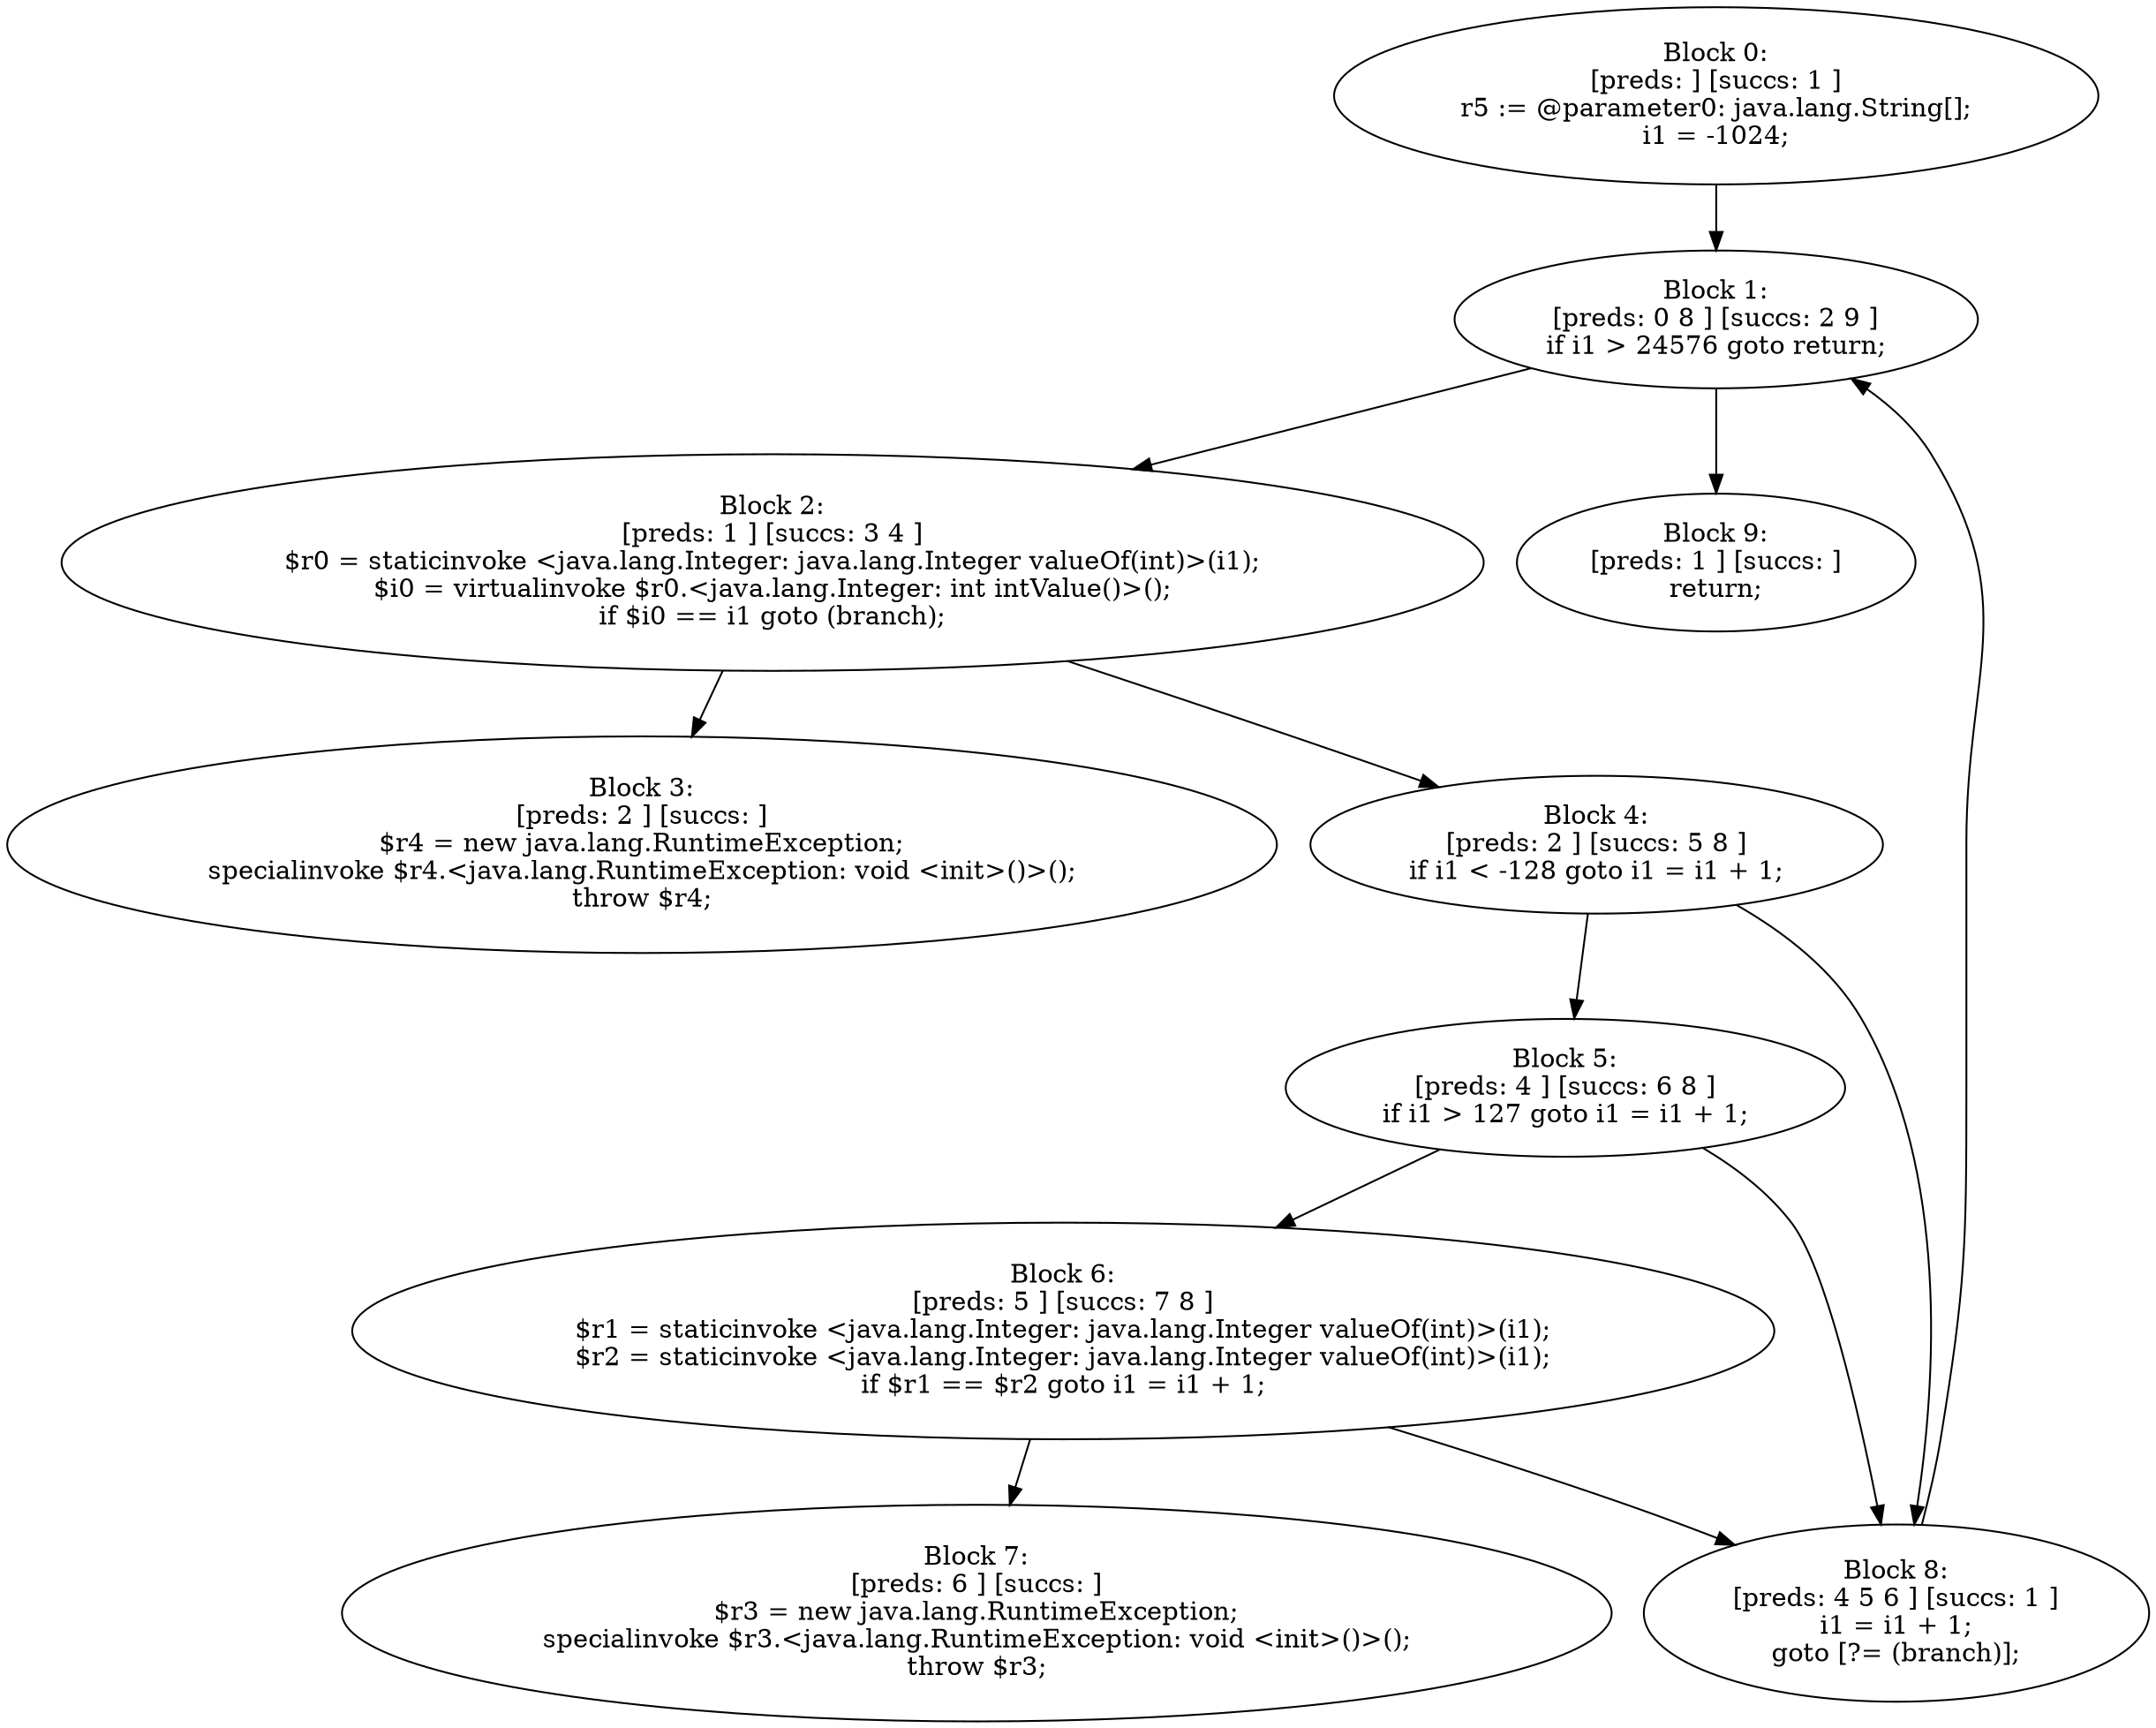 digraph "unitGraph" {
    "Block 0:
[preds: ] [succs: 1 ]
r5 := @parameter0: java.lang.String[];
i1 = -1024;
"
    "Block 1:
[preds: 0 8 ] [succs: 2 9 ]
if i1 > 24576 goto return;
"
    "Block 2:
[preds: 1 ] [succs: 3 4 ]
$r0 = staticinvoke <java.lang.Integer: java.lang.Integer valueOf(int)>(i1);
$i0 = virtualinvoke $r0.<java.lang.Integer: int intValue()>();
if $i0 == i1 goto (branch);
"
    "Block 3:
[preds: 2 ] [succs: ]
$r4 = new java.lang.RuntimeException;
specialinvoke $r4.<java.lang.RuntimeException: void <init>()>();
throw $r4;
"
    "Block 4:
[preds: 2 ] [succs: 5 8 ]
if i1 < -128 goto i1 = i1 + 1;
"
    "Block 5:
[preds: 4 ] [succs: 6 8 ]
if i1 > 127 goto i1 = i1 + 1;
"
    "Block 6:
[preds: 5 ] [succs: 7 8 ]
$r1 = staticinvoke <java.lang.Integer: java.lang.Integer valueOf(int)>(i1);
$r2 = staticinvoke <java.lang.Integer: java.lang.Integer valueOf(int)>(i1);
if $r1 == $r2 goto i1 = i1 + 1;
"
    "Block 7:
[preds: 6 ] [succs: ]
$r3 = new java.lang.RuntimeException;
specialinvoke $r3.<java.lang.RuntimeException: void <init>()>();
throw $r3;
"
    "Block 8:
[preds: 4 5 6 ] [succs: 1 ]
i1 = i1 + 1;
goto [?= (branch)];
"
    "Block 9:
[preds: 1 ] [succs: ]
return;
"
    "Block 0:
[preds: ] [succs: 1 ]
r5 := @parameter0: java.lang.String[];
i1 = -1024;
"->"Block 1:
[preds: 0 8 ] [succs: 2 9 ]
if i1 > 24576 goto return;
";
    "Block 1:
[preds: 0 8 ] [succs: 2 9 ]
if i1 > 24576 goto return;
"->"Block 2:
[preds: 1 ] [succs: 3 4 ]
$r0 = staticinvoke <java.lang.Integer: java.lang.Integer valueOf(int)>(i1);
$i0 = virtualinvoke $r0.<java.lang.Integer: int intValue()>();
if $i0 == i1 goto (branch);
";
    "Block 1:
[preds: 0 8 ] [succs: 2 9 ]
if i1 > 24576 goto return;
"->"Block 9:
[preds: 1 ] [succs: ]
return;
";
    "Block 2:
[preds: 1 ] [succs: 3 4 ]
$r0 = staticinvoke <java.lang.Integer: java.lang.Integer valueOf(int)>(i1);
$i0 = virtualinvoke $r0.<java.lang.Integer: int intValue()>();
if $i0 == i1 goto (branch);
"->"Block 3:
[preds: 2 ] [succs: ]
$r4 = new java.lang.RuntimeException;
specialinvoke $r4.<java.lang.RuntimeException: void <init>()>();
throw $r4;
";
    "Block 2:
[preds: 1 ] [succs: 3 4 ]
$r0 = staticinvoke <java.lang.Integer: java.lang.Integer valueOf(int)>(i1);
$i0 = virtualinvoke $r0.<java.lang.Integer: int intValue()>();
if $i0 == i1 goto (branch);
"->"Block 4:
[preds: 2 ] [succs: 5 8 ]
if i1 < -128 goto i1 = i1 + 1;
";
    "Block 4:
[preds: 2 ] [succs: 5 8 ]
if i1 < -128 goto i1 = i1 + 1;
"->"Block 5:
[preds: 4 ] [succs: 6 8 ]
if i1 > 127 goto i1 = i1 + 1;
";
    "Block 4:
[preds: 2 ] [succs: 5 8 ]
if i1 < -128 goto i1 = i1 + 1;
"->"Block 8:
[preds: 4 5 6 ] [succs: 1 ]
i1 = i1 + 1;
goto [?= (branch)];
";
    "Block 5:
[preds: 4 ] [succs: 6 8 ]
if i1 > 127 goto i1 = i1 + 1;
"->"Block 6:
[preds: 5 ] [succs: 7 8 ]
$r1 = staticinvoke <java.lang.Integer: java.lang.Integer valueOf(int)>(i1);
$r2 = staticinvoke <java.lang.Integer: java.lang.Integer valueOf(int)>(i1);
if $r1 == $r2 goto i1 = i1 + 1;
";
    "Block 5:
[preds: 4 ] [succs: 6 8 ]
if i1 > 127 goto i1 = i1 + 1;
"->"Block 8:
[preds: 4 5 6 ] [succs: 1 ]
i1 = i1 + 1;
goto [?= (branch)];
";
    "Block 6:
[preds: 5 ] [succs: 7 8 ]
$r1 = staticinvoke <java.lang.Integer: java.lang.Integer valueOf(int)>(i1);
$r2 = staticinvoke <java.lang.Integer: java.lang.Integer valueOf(int)>(i1);
if $r1 == $r2 goto i1 = i1 + 1;
"->"Block 7:
[preds: 6 ] [succs: ]
$r3 = new java.lang.RuntimeException;
specialinvoke $r3.<java.lang.RuntimeException: void <init>()>();
throw $r3;
";
    "Block 6:
[preds: 5 ] [succs: 7 8 ]
$r1 = staticinvoke <java.lang.Integer: java.lang.Integer valueOf(int)>(i1);
$r2 = staticinvoke <java.lang.Integer: java.lang.Integer valueOf(int)>(i1);
if $r1 == $r2 goto i1 = i1 + 1;
"->"Block 8:
[preds: 4 5 6 ] [succs: 1 ]
i1 = i1 + 1;
goto [?= (branch)];
";
    "Block 8:
[preds: 4 5 6 ] [succs: 1 ]
i1 = i1 + 1;
goto [?= (branch)];
"->"Block 1:
[preds: 0 8 ] [succs: 2 9 ]
if i1 > 24576 goto return;
";
}
